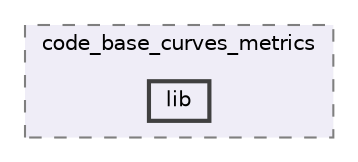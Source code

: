 digraph "C:/Users/Katia/Documents/GitHub/code_base_obscuration/utils/code_base_curves_metrics/lib"
{
 // LATEX_PDF_SIZE
  bgcolor="transparent";
  edge [fontname=Helvetica,fontsize=10,labelfontname=Helvetica,labelfontsize=10];
  node [fontname=Helvetica,fontsize=10,shape=box,height=0.2,width=0.4];
  compound=true
  subgraph clusterdir_a9972147a65f5494caef08bde655636c {
    graph [ bgcolor="#efedf7", pencolor="grey50", label="code_base_curves_metrics", fontname=Helvetica,fontsize=10 style="filled,dashed", URL="dir_a9972147a65f5494caef08bde655636c.html",tooltip=""]
  dir_0a42a88f5f6ef7983f372de71baa4216 [label="lib", fillcolor="#efedf7", color="grey25", style="filled,bold", URL="dir_0a42a88f5f6ef7983f372de71baa4216.html",tooltip=""];
  }
}
